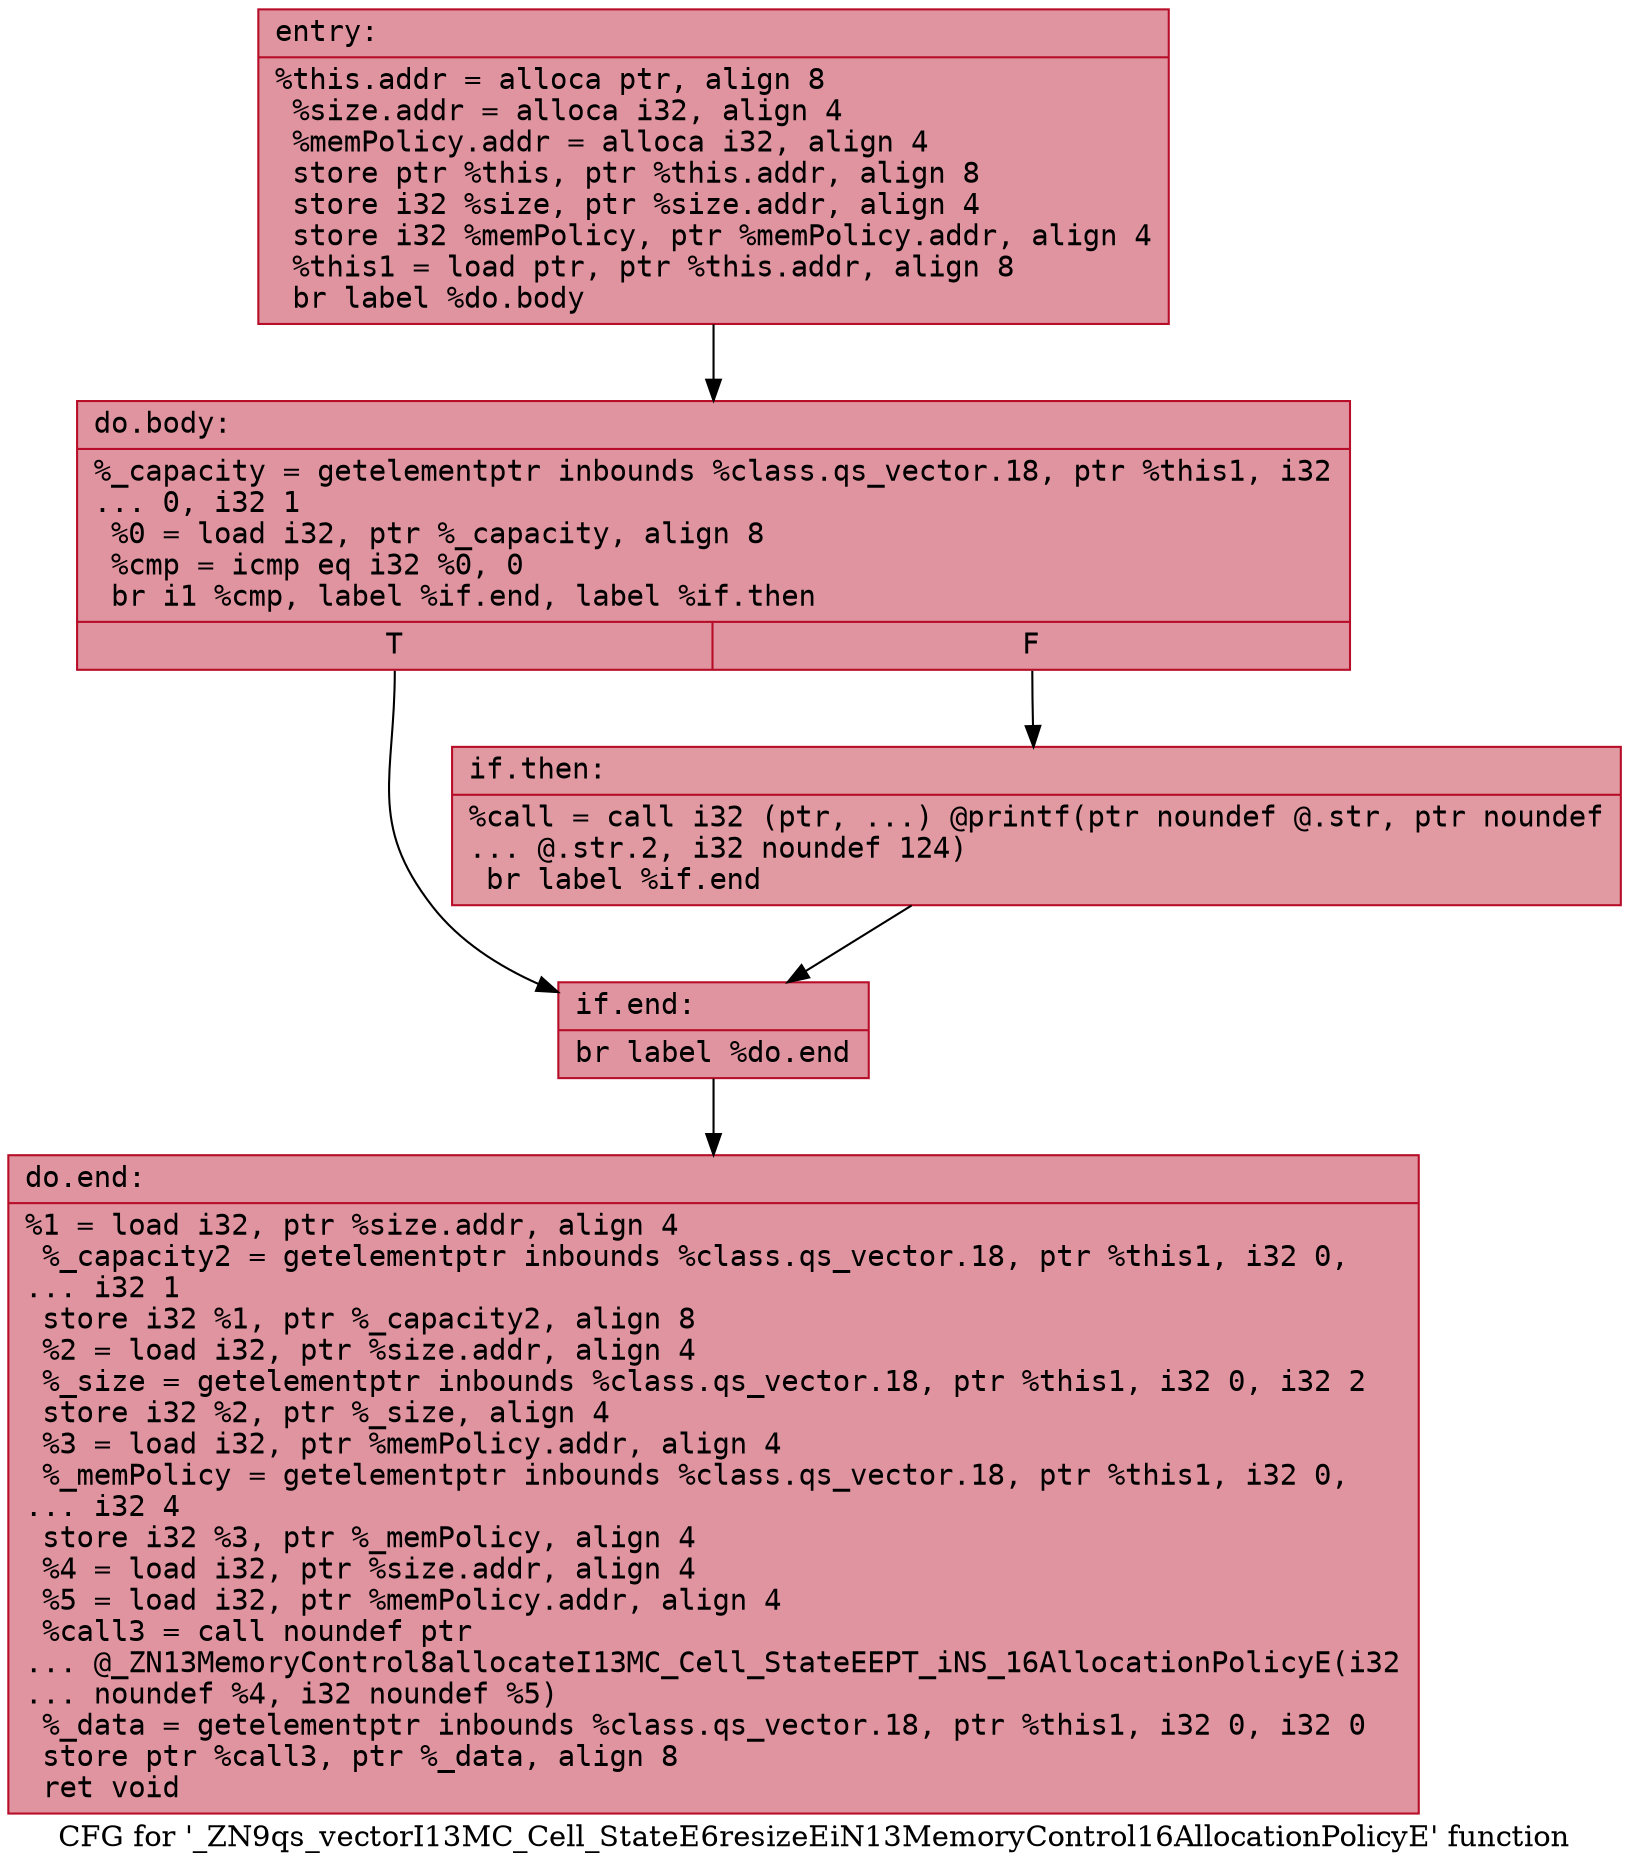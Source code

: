 digraph "CFG for '_ZN9qs_vectorI13MC_Cell_StateE6resizeEiN13MemoryControl16AllocationPolicyE' function" {
	label="CFG for '_ZN9qs_vectorI13MC_Cell_StateE6resizeEiN13MemoryControl16AllocationPolicyE' function";

	Node0x55dfe4b23040 [shape=record,color="#b70d28ff", style=filled, fillcolor="#b70d2870" fontname="Courier",label="{entry:\l|  %this.addr = alloca ptr, align 8\l  %size.addr = alloca i32, align 4\l  %memPolicy.addr = alloca i32, align 4\l  store ptr %this, ptr %this.addr, align 8\l  store i32 %size, ptr %size.addr, align 4\l  store i32 %memPolicy, ptr %memPolicy.addr, align 4\l  %this1 = load ptr, ptr %this.addr, align 8\l  br label %do.body\l}"];
	Node0x55dfe4b23040 -> Node0x55dfe4b97130[tooltip="entry -> do.body\nProbability 100.00%" ];
	Node0x55dfe4b97130 [shape=record,color="#b70d28ff", style=filled, fillcolor="#b70d2870" fontname="Courier",label="{do.body:\l|  %_capacity = getelementptr inbounds %class.qs_vector.18, ptr %this1, i32\l... 0, i32 1\l  %0 = load i32, ptr %_capacity, align 8\l  %cmp = icmp eq i32 %0, 0\l  br i1 %cmp, label %if.end, label %if.then\l|{<s0>T|<s1>F}}"];
	Node0x55dfe4b97130:s0 -> Node0x55dfe4b973f0[tooltip="do.body -> if.end\nProbability 37.50%" ];
	Node0x55dfe4b97130:s1 -> Node0x55dfe4b97460[tooltip="do.body -> if.then\nProbability 62.50%" ];
	Node0x55dfe4b97460 [shape=record,color="#b70d28ff", style=filled, fillcolor="#bb1b2c70" fontname="Courier",label="{if.then:\l|  %call = call i32 (ptr, ...) @printf(ptr noundef @.str, ptr noundef\l... @.str.2, i32 noundef 124)\l  br label %if.end\l}"];
	Node0x55dfe4b97460 -> Node0x55dfe4b973f0[tooltip="if.then -> if.end\nProbability 100.00%" ];
	Node0x55dfe4b973f0 [shape=record,color="#b70d28ff", style=filled, fillcolor="#b70d2870" fontname="Courier",label="{if.end:\l|  br label %do.end\l}"];
	Node0x55dfe4b973f0 -> Node0x55dfe4b97800[tooltip="if.end -> do.end\nProbability 100.00%" ];
	Node0x55dfe4b97800 [shape=record,color="#b70d28ff", style=filled, fillcolor="#b70d2870" fontname="Courier",label="{do.end:\l|  %1 = load i32, ptr %size.addr, align 4\l  %_capacity2 = getelementptr inbounds %class.qs_vector.18, ptr %this1, i32 0,\l... i32 1\l  store i32 %1, ptr %_capacity2, align 8\l  %2 = load i32, ptr %size.addr, align 4\l  %_size = getelementptr inbounds %class.qs_vector.18, ptr %this1, i32 0, i32 2\l  store i32 %2, ptr %_size, align 4\l  %3 = load i32, ptr %memPolicy.addr, align 4\l  %_memPolicy = getelementptr inbounds %class.qs_vector.18, ptr %this1, i32 0,\l... i32 4\l  store i32 %3, ptr %_memPolicy, align 4\l  %4 = load i32, ptr %size.addr, align 4\l  %5 = load i32, ptr %memPolicy.addr, align 4\l  %call3 = call noundef ptr\l... @_ZN13MemoryControl8allocateI13MC_Cell_StateEEPT_iNS_16AllocationPolicyE(i32\l... noundef %4, i32 noundef %5)\l  %_data = getelementptr inbounds %class.qs_vector.18, ptr %this1, i32 0, i32 0\l  store ptr %call3, ptr %_data, align 8\l  ret void\l}"];
}

